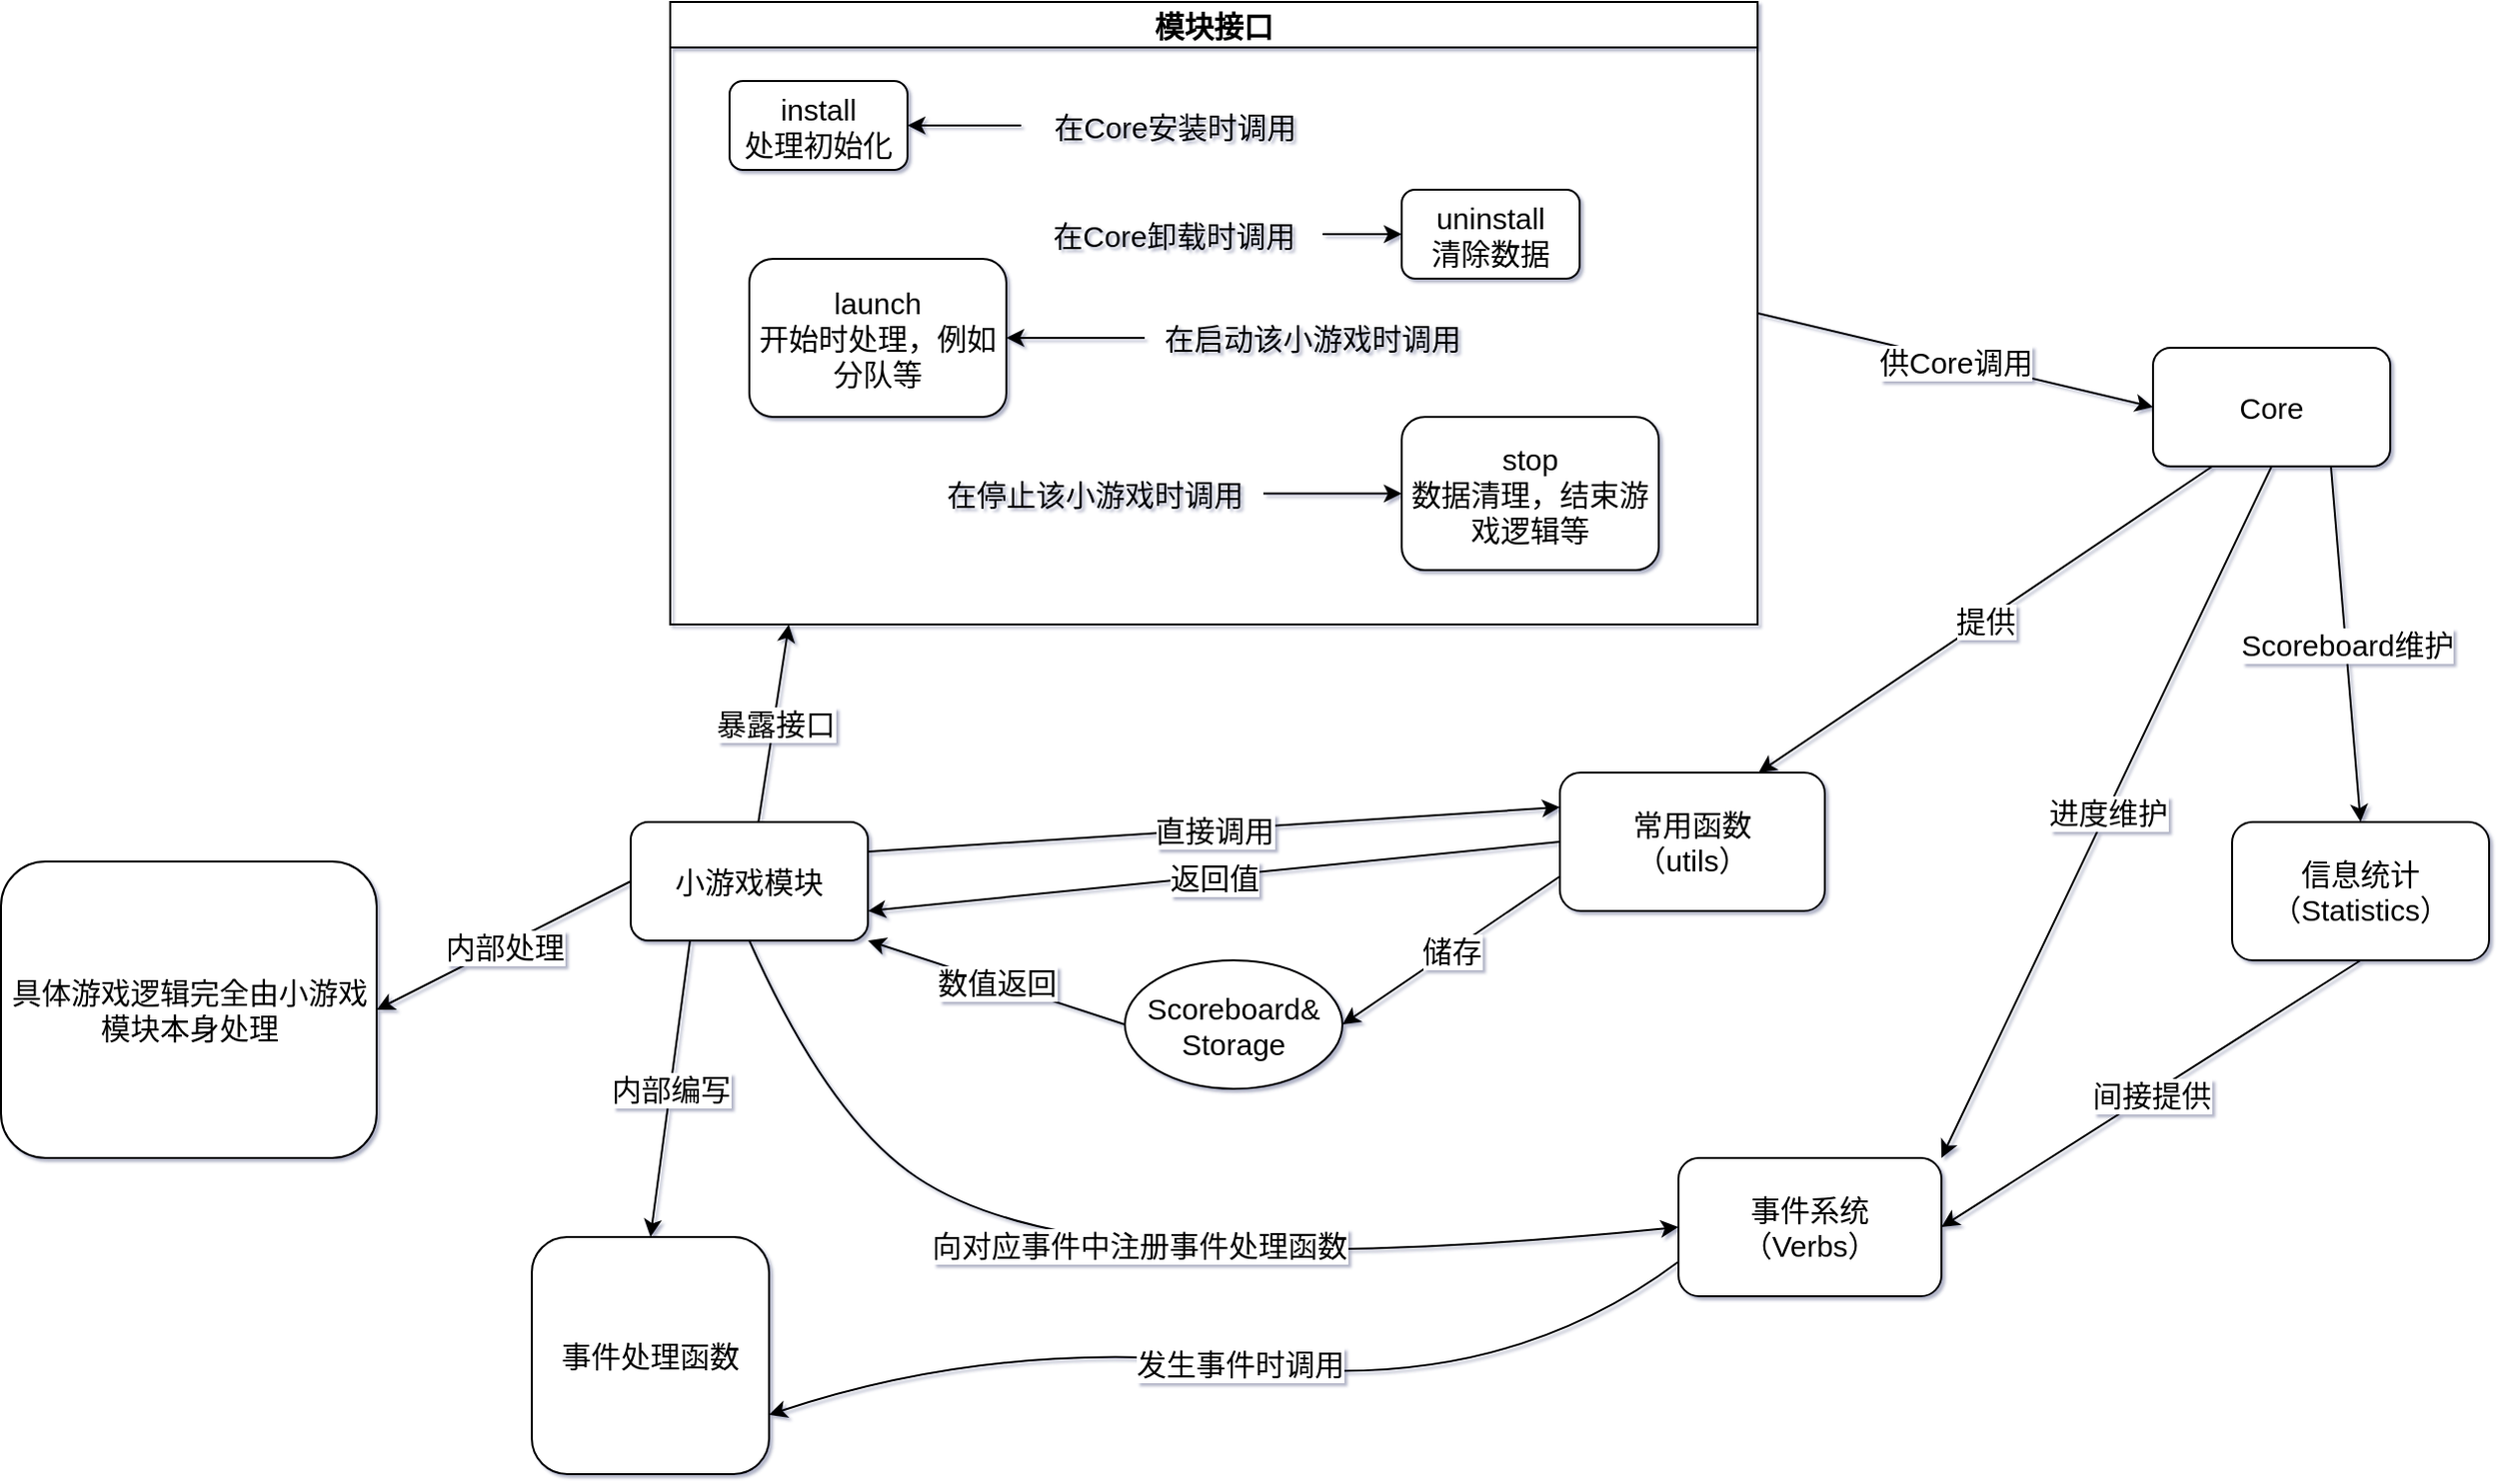<mxfile scale="1" border="10">
    <diagram id="svka1P1OH72ffbiE-uLG" name="第 1 页">
        <mxGraphModel dx="1637" dy="1986" grid="1" gridSize="10" guides="1" tooltips="1" connect="1" arrows="1" fold="1" page="1" pageScale="1" pageWidth="827" pageHeight="1169" background="none" math="0" shadow="1">
            <root>
                <mxCell id="0"/>
                <mxCell id="1" parent="0"/>
                <mxCell id="2" value="&lt;font style=&quot;font-size: 15px;&quot;&gt;小游戏模块&lt;/font&gt;" style="rounded=1;whiteSpace=wrap;html=1;" parent="1" vertex="1">
                    <mxGeometry x="-230" y="558" width="120" height="60" as="geometry"/>
                </mxCell>
                <mxCell id="3" value="Core" style="rounded=1;whiteSpace=wrap;html=1;fontSize=15;" parent="1" vertex="1">
                    <mxGeometry x="540" y="318" width="120" height="60" as="geometry"/>
                </mxCell>
                <mxCell id="7" value="" style="endArrow=classic;html=1;fontSize=15;" parent="1" source="2" edge="1">
                    <mxGeometry relative="1" as="geometry">
                        <mxPoint x="290" y="308" as="sourcePoint"/>
                        <mxPoint x="-150" y="458" as="targetPoint"/>
                    </mxGeometry>
                </mxCell>
                <mxCell id="8" value="暴露接口" style="edgeLabel;resizable=0;html=1;align=center;verticalAlign=middle;fontSize=15;" parent="7" connectable="0" vertex="1">
                    <mxGeometry relative="1" as="geometry"/>
                </mxCell>
                <mxCell id="9" value="模块接口" style="swimlane;whiteSpace=wrap;html=1;fontSize=15;" parent="1" vertex="1">
                    <mxGeometry x="-210" y="143" width="550" height="315" as="geometry">
                        <mxRectangle x="-170" y="75" width="170" height="30" as="alternateBounds"/>
                    </mxGeometry>
                </mxCell>
                <mxCell id="10" value="install&lt;br&gt;处理初始化" style="rounded=1;whiteSpace=wrap;html=1;fontSize=15;" parent="9" vertex="1">
                    <mxGeometry x="30" y="40" width="90" height="45" as="geometry"/>
                </mxCell>
                <mxCell id="15" value="" style="edgeStyle=none;html=1;fontSize=15;" parent="9" source="14" target="10" edge="1">
                    <mxGeometry relative="1" as="geometry"/>
                </mxCell>
                <mxCell id="14" value="在Core安装时调用" style="text;html=1;strokeColor=none;fillColor=none;align=center;verticalAlign=middle;whiteSpace=wrap;rounded=0;fontSize=15;" parent="9" vertex="1">
                    <mxGeometry x="177.5" y="47.5" width="155" height="30" as="geometry"/>
                </mxCell>
                <mxCell id="16" value="uninstall&lt;br&gt;清除数据" style="rounded=1;whiteSpace=wrap;html=1;fontSize=15;" parent="9" vertex="1">
                    <mxGeometry x="370" y="95" width="90" height="45" as="geometry"/>
                </mxCell>
                <mxCell id="18" value="" style="edgeStyle=none;html=1;fontSize=15;" parent="9" source="17" target="16" edge="1">
                    <mxGeometry relative="1" as="geometry"/>
                </mxCell>
                <mxCell id="17" value="在Core卸载时调用" style="text;html=1;strokeColor=none;fillColor=none;align=center;verticalAlign=middle;whiteSpace=wrap;rounded=0;fontSize=15;" parent="9" vertex="1">
                    <mxGeometry x="180" y="102.5" width="150" height="30" as="geometry"/>
                </mxCell>
                <mxCell id="19" value="launch&lt;br&gt;开始时处理，例如分队等" style="rounded=1;whiteSpace=wrap;html=1;fontSize=15;" parent="9" vertex="1">
                    <mxGeometry x="40" y="130" width="130" height="80" as="geometry"/>
                </mxCell>
                <mxCell id="21" value="" style="edgeStyle=none;html=1;fontSize=15;" parent="9" source="20" target="19" edge="1">
                    <mxGeometry relative="1" as="geometry"/>
                </mxCell>
                <mxCell id="20" value="在启动该小游戏时调用" style="text;html=1;strokeColor=none;fillColor=none;align=center;verticalAlign=middle;whiteSpace=wrap;rounded=0;fontSize=15;" parent="9" vertex="1">
                    <mxGeometry x="240" y="155" width="170" height="30" as="geometry"/>
                </mxCell>
                <mxCell id="22" value="stop&lt;br&gt;数据清理，结束游戏逻辑等" style="rounded=1;whiteSpace=wrap;html=1;fontSize=15;" parent="9" vertex="1">
                    <mxGeometry x="370" y="210" width="130" height="77.5" as="geometry"/>
                </mxCell>
                <mxCell id="24" value="" style="edgeStyle=none;html=1;fontSize=15;" parent="9" source="23" target="22" edge="1">
                    <mxGeometry relative="1" as="geometry"/>
                </mxCell>
                <mxCell id="23" value="在停止该小游戏时调用" style="text;html=1;strokeColor=none;fillColor=none;align=center;verticalAlign=middle;whiteSpace=wrap;rounded=0;fontSize=15;" parent="9" vertex="1">
                    <mxGeometry x="130" y="233.75" width="170" height="30" as="geometry"/>
                </mxCell>
                <mxCell id="11" value="" style="endArrow=classic;html=1;fontSize=15;entryX=0;entryY=0.5;entryDx=0;entryDy=0;exitX=1;exitY=0.5;exitDx=0;exitDy=0;" parent="1" source="9" target="3" edge="1">
                    <mxGeometry relative="1" as="geometry">
                        <mxPoint x="220" y="348" as="sourcePoint"/>
                        <mxPoint x="360" y="298" as="targetPoint"/>
                        <Array as="points"/>
                    </mxGeometry>
                </mxCell>
                <mxCell id="12" value="供Core调用" style="edgeLabel;resizable=0;html=1;align=center;verticalAlign=middle;fontSize=15;" parent="11" connectable="0" vertex="1">
                    <mxGeometry relative="1" as="geometry"/>
                </mxCell>
                <mxCell id="25" value="具体游戏逻辑完全由小游戏模块本身处理" style="rounded=1;whiteSpace=wrap;html=1;fontSize=15;" parent="1" vertex="1">
                    <mxGeometry x="-548.5" y="578" width="190" height="150" as="geometry"/>
                </mxCell>
                <mxCell id="27" value="" style="endArrow=classic;html=1;fontSize=15;exitX=0;exitY=0.5;exitDx=0;exitDy=0;entryX=1;entryY=0.5;entryDx=0;entryDy=0;" parent="1" source="2" target="25" edge="1">
                    <mxGeometry relative="1" as="geometry">
                        <mxPoint x="-320" y="448" as="sourcePoint"/>
                        <mxPoint x="-220" y="448" as="targetPoint"/>
                    </mxGeometry>
                </mxCell>
                <mxCell id="28" value="内部处理" style="edgeLabel;resizable=0;html=1;align=center;verticalAlign=middle;fontSize=15;" parent="27" connectable="0" vertex="1">
                    <mxGeometry relative="1" as="geometry"/>
                </mxCell>
                <mxCell id="29" value="" style="endArrow=classic;html=1;fontSize=15;exitX=0.25;exitY=1;exitDx=0;exitDy=0;entryX=0.75;entryY=0;entryDx=0;entryDy=0;" parent="1" source="3" target="31" edge="1">
                    <mxGeometry relative="1" as="geometry">
                        <mxPoint x="170" y="548" as="sourcePoint"/>
                        <mxPoint x="290" y="568" as="targetPoint"/>
                    </mxGeometry>
                </mxCell>
                <mxCell id="30" value="提供" style="edgeLabel;resizable=0;html=1;align=center;verticalAlign=middle;fontSize=15;" parent="29" connectable="0" vertex="1">
                    <mxGeometry relative="1" as="geometry"/>
                </mxCell>
                <mxCell id="31" value="常用函数&lt;br&gt;（utils）" style="rounded=1;whiteSpace=wrap;html=1;fontSize=15;" parent="1" vertex="1">
                    <mxGeometry x="240" y="533" width="134" height="70" as="geometry"/>
                </mxCell>
                <mxCell id="32" value="事件系统&lt;br&gt;（Verbs）" style="rounded=1;whiteSpace=wrap;html=1;fontSize=15;" parent="1" vertex="1">
                    <mxGeometry x="300" y="728" width="133" height="70" as="geometry"/>
                </mxCell>
                <mxCell id="33" value="信息统计&lt;br&gt;（Statistics）" style="rounded=1;whiteSpace=wrap;html=1;fontSize=15;" parent="1" vertex="1">
                    <mxGeometry x="580" y="558" width="130" height="70" as="geometry"/>
                </mxCell>
                <mxCell id="35" value="" style="endArrow=classic;html=1;fontSize=15;exitX=0.5;exitY=1;exitDx=0;exitDy=0;entryX=1;entryY=0;entryDx=0;entryDy=0;" parent="1" source="3" target="32" edge="1">
                    <mxGeometry relative="1" as="geometry">
                        <mxPoint x="170" y="548" as="sourcePoint"/>
                        <mxPoint x="270" y="548" as="targetPoint"/>
                    </mxGeometry>
                </mxCell>
                <mxCell id="36" value="进度维护" style="edgeLabel;resizable=0;html=1;align=center;verticalAlign=middle;fontSize=15;" parent="35" connectable="0" vertex="1">
                    <mxGeometry relative="1" as="geometry"/>
                </mxCell>
                <mxCell id="37" value="" style="endArrow=classic;html=1;fontSize=15;exitX=0.75;exitY=1;exitDx=0;exitDy=0;entryX=0.5;entryY=0;entryDx=0;entryDy=0;" parent="1" source="3" target="33" edge="1">
                    <mxGeometry relative="1" as="geometry">
                        <mxPoint x="170" y="548" as="sourcePoint"/>
                        <mxPoint x="270" y="548" as="targetPoint"/>
                    </mxGeometry>
                </mxCell>
                <mxCell id="38" value="Scoreboard维护" style="edgeLabel;resizable=0;html=1;align=center;verticalAlign=middle;fontSize=15;" parent="37" connectable="0" vertex="1">
                    <mxGeometry relative="1" as="geometry"/>
                </mxCell>
                <mxCell id="39" value="" style="endArrow=classic;html=1;fontSize=15;entryX=1;entryY=0.5;entryDx=0;entryDy=0;exitX=0.5;exitY=1;exitDx=0;exitDy=0;" parent="1" source="33" target="32" edge="1">
                    <mxGeometry relative="1" as="geometry">
                        <mxPoint x="420" y="688" as="sourcePoint"/>
                        <mxPoint x="270" y="548" as="targetPoint"/>
                    </mxGeometry>
                </mxCell>
                <mxCell id="40" value="间接提供" style="edgeLabel;resizable=0;html=1;align=center;verticalAlign=middle;fontSize=15;" parent="39" connectable="0" vertex="1">
                    <mxGeometry relative="1" as="geometry"/>
                </mxCell>
                <mxCell id="45" value="Scoreboard&amp;amp;&lt;br&gt;Storage" style="ellipse;whiteSpace=wrap;html=1;fontSize=15;" parent="1" vertex="1">
                    <mxGeometry x="20" y="628" width="110" height="65" as="geometry"/>
                </mxCell>
                <mxCell id="46" value="" style="endArrow=classic;html=1;fontSize=15;exitX=1;exitY=0.25;exitDx=0;exitDy=0;entryX=0;entryY=0.25;entryDx=0;entryDy=0;" parent="1" source="2" target="31" edge="1">
                    <mxGeometry relative="1" as="geometry">
                        <mxPoint x="-160" y="588" as="sourcePoint"/>
                        <mxPoint x="-10.0" y="532" as="targetPoint"/>
                    </mxGeometry>
                </mxCell>
                <mxCell id="47" value="直接调用" style="edgeLabel;resizable=0;html=1;align=center;verticalAlign=middle;fontSize=15;" parent="46" connectable="0" vertex="1">
                    <mxGeometry relative="1" as="geometry"/>
                </mxCell>
                <mxCell id="48" value="" style="endArrow=classic;html=1;fontSize=15;entryX=1;entryY=1;entryDx=0;entryDy=0;exitX=0;exitY=0.5;exitDx=0;exitDy=0;" parent="1" source="45" target="2" edge="1">
                    <mxGeometry relative="1" as="geometry">
                        <mxPoint x="-10.0" y="582.2" as="sourcePoint"/>
                        <mxPoint x="-130" y="613" as="targetPoint"/>
                    </mxGeometry>
                </mxCell>
                <mxCell id="49" value="数值返回" style="edgeLabel;resizable=0;html=1;align=center;verticalAlign=middle;fontSize=15;" parent="48" connectable="0" vertex="1">
                    <mxGeometry relative="1" as="geometry"/>
                </mxCell>
                <mxCell id="52" value="" style="endArrow=classic;html=1;fontSize=15;entryX=1;entryY=0.5;entryDx=0;entryDy=0;exitX=0;exitY=0.75;exitDx=0;exitDy=0;" parent="1" source="31" target="45" edge="1">
                    <mxGeometry relative="1" as="geometry">
                        <mxPoint x="10" y="528" as="sourcePoint"/>
                        <mxPoint x="110" y="528" as="targetPoint"/>
                    </mxGeometry>
                </mxCell>
                <mxCell id="53" value="储存" style="edgeLabel;resizable=0;html=1;align=center;verticalAlign=middle;fontSize=15;" parent="52" connectable="0" vertex="1">
                    <mxGeometry relative="1" as="geometry"/>
                </mxCell>
                <mxCell id="54" value="" style="endArrow=classic;html=1;fontSize=15;exitX=0;exitY=0.5;exitDx=0;exitDy=0;entryX=1;entryY=0.75;entryDx=0;entryDy=0;" parent="1" source="31" target="2" edge="1">
                    <mxGeometry relative="1" as="geometry">
                        <mxPoint x="10" y="528" as="sourcePoint"/>
                        <mxPoint x="110" y="528" as="targetPoint"/>
                    </mxGeometry>
                </mxCell>
                <mxCell id="55" value="返回值" style="edgeLabel;resizable=0;html=1;align=center;verticalAlign=middle;fontSize=15;" parent="54" connectable="0" vertex="1">
                    <mxGeometry relative="1" as="geometry"/>
                </mxCell>
                <mxCell id="57" value="向对应事件中注册事件处理函数" style="curved=1;endArrow=classic;html=1;fontSize=15;exitX=0.5;exitY=1;exitDx=0;exitDy=0;entryX=0;entryY=0.5;entryDx=0;entryDy=0;" parent="1" source="2" target="32" edge="1">
                    <mxGeometry width="50" height="50" relative="1" as="geometry">
                        <mxPoint x="10" y="758" as="sourcePoint"/>
                        <mxPoint x="260" y="788" as="targetPoint"/>
                        <Array as="points">
                            <mxPoint x="-130" y="708"/>
                            <mxPoint x="-40" y="768"/>
                            <mxPoint x="150" y="778"/>
                        </Array>
                    </mxGeometry>
                </mxCell>
                <mxCell id="62" value="事件处理函数" style="rounded=1;whiteSpace=wrap;html=1;fontSize=15;" parent="1" vertex="1">
                    <mxGeometry x="-280" y="768" width="120" height="120" as="geometry"/>
                </mxCell>
                <mxCell id="63" value="内部编写" style="endArrow=classic;html=1;fontSize=15;entryX=0.5;entryY=0;entryDx=0;entryDy=0;exitX=0.25;exitY=1;exitDx=0;exitDy=0;" parent="1" source="2" target="62" edge="1">
                    <mxGeometry width="50" height="50" relative="1" as="geometry">
                        <mxPoint x="10" y="758" as="sourcePoint"/>
                        <mxPoint x="60" y="708" as="targetPoint"/>
                    </mxGeometry>
                </mxCell>
                <mxCell id="64" value="发生事件时调用" style="curved=1;endArrow=classic;html=1;fontSize=15;exitX=0;exitY=0.75;exitDx=0;exitDy=0;entryX=1;entryY=0.75;entryDx=0;entryDy=0;" parent="1" source="32" target="62" edge="1">
                    <mxGeometry width="50" height="50" relative="1" as="geometry">
                        <mxPoint x="-10" y="728" as="sourcePoint"/>
                        <mxPoint x="40" y="678" as="targetPoint"/>
                        <Array as="points">
                            <mxPoint x="210" y="848"/>
                            <mxPoint x="-40" y="818"/>
                        </Array>
                    </mxGeometry>
                </mxCell>
            </root>
        </mxGraphModel>
    </diagram>
</mxfile>